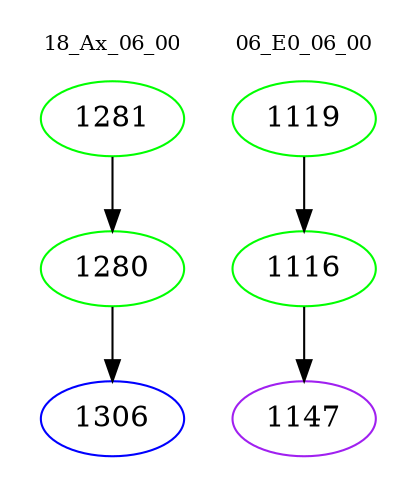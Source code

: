 digraph{
subgraph cluster_0 {
color = white
label = "18_Ax_06_00";
fontsize=10;
T0_1281 [label="1281", color="green"]
T0_1281 -> T0_1280 [color="black"]
T0_1280 [label="1280", color="green"]
T0_1280 -> T0_1306 [color="black"]
T0_1306 [label="1306", color="blue"]
}
subgraph cluster_1 {
color = white
label = "06_E0_06_00";
fontsize=10;
T1_1119 [label="1119", color="green"]
T1_1119 -> T1_1116 [color="black"]
T1_1116 [label="1116", color="green"]
T1_1116 -> T1_1147 [color="black"]
T1_1147 [label="1147", color="purple"]
}
}
